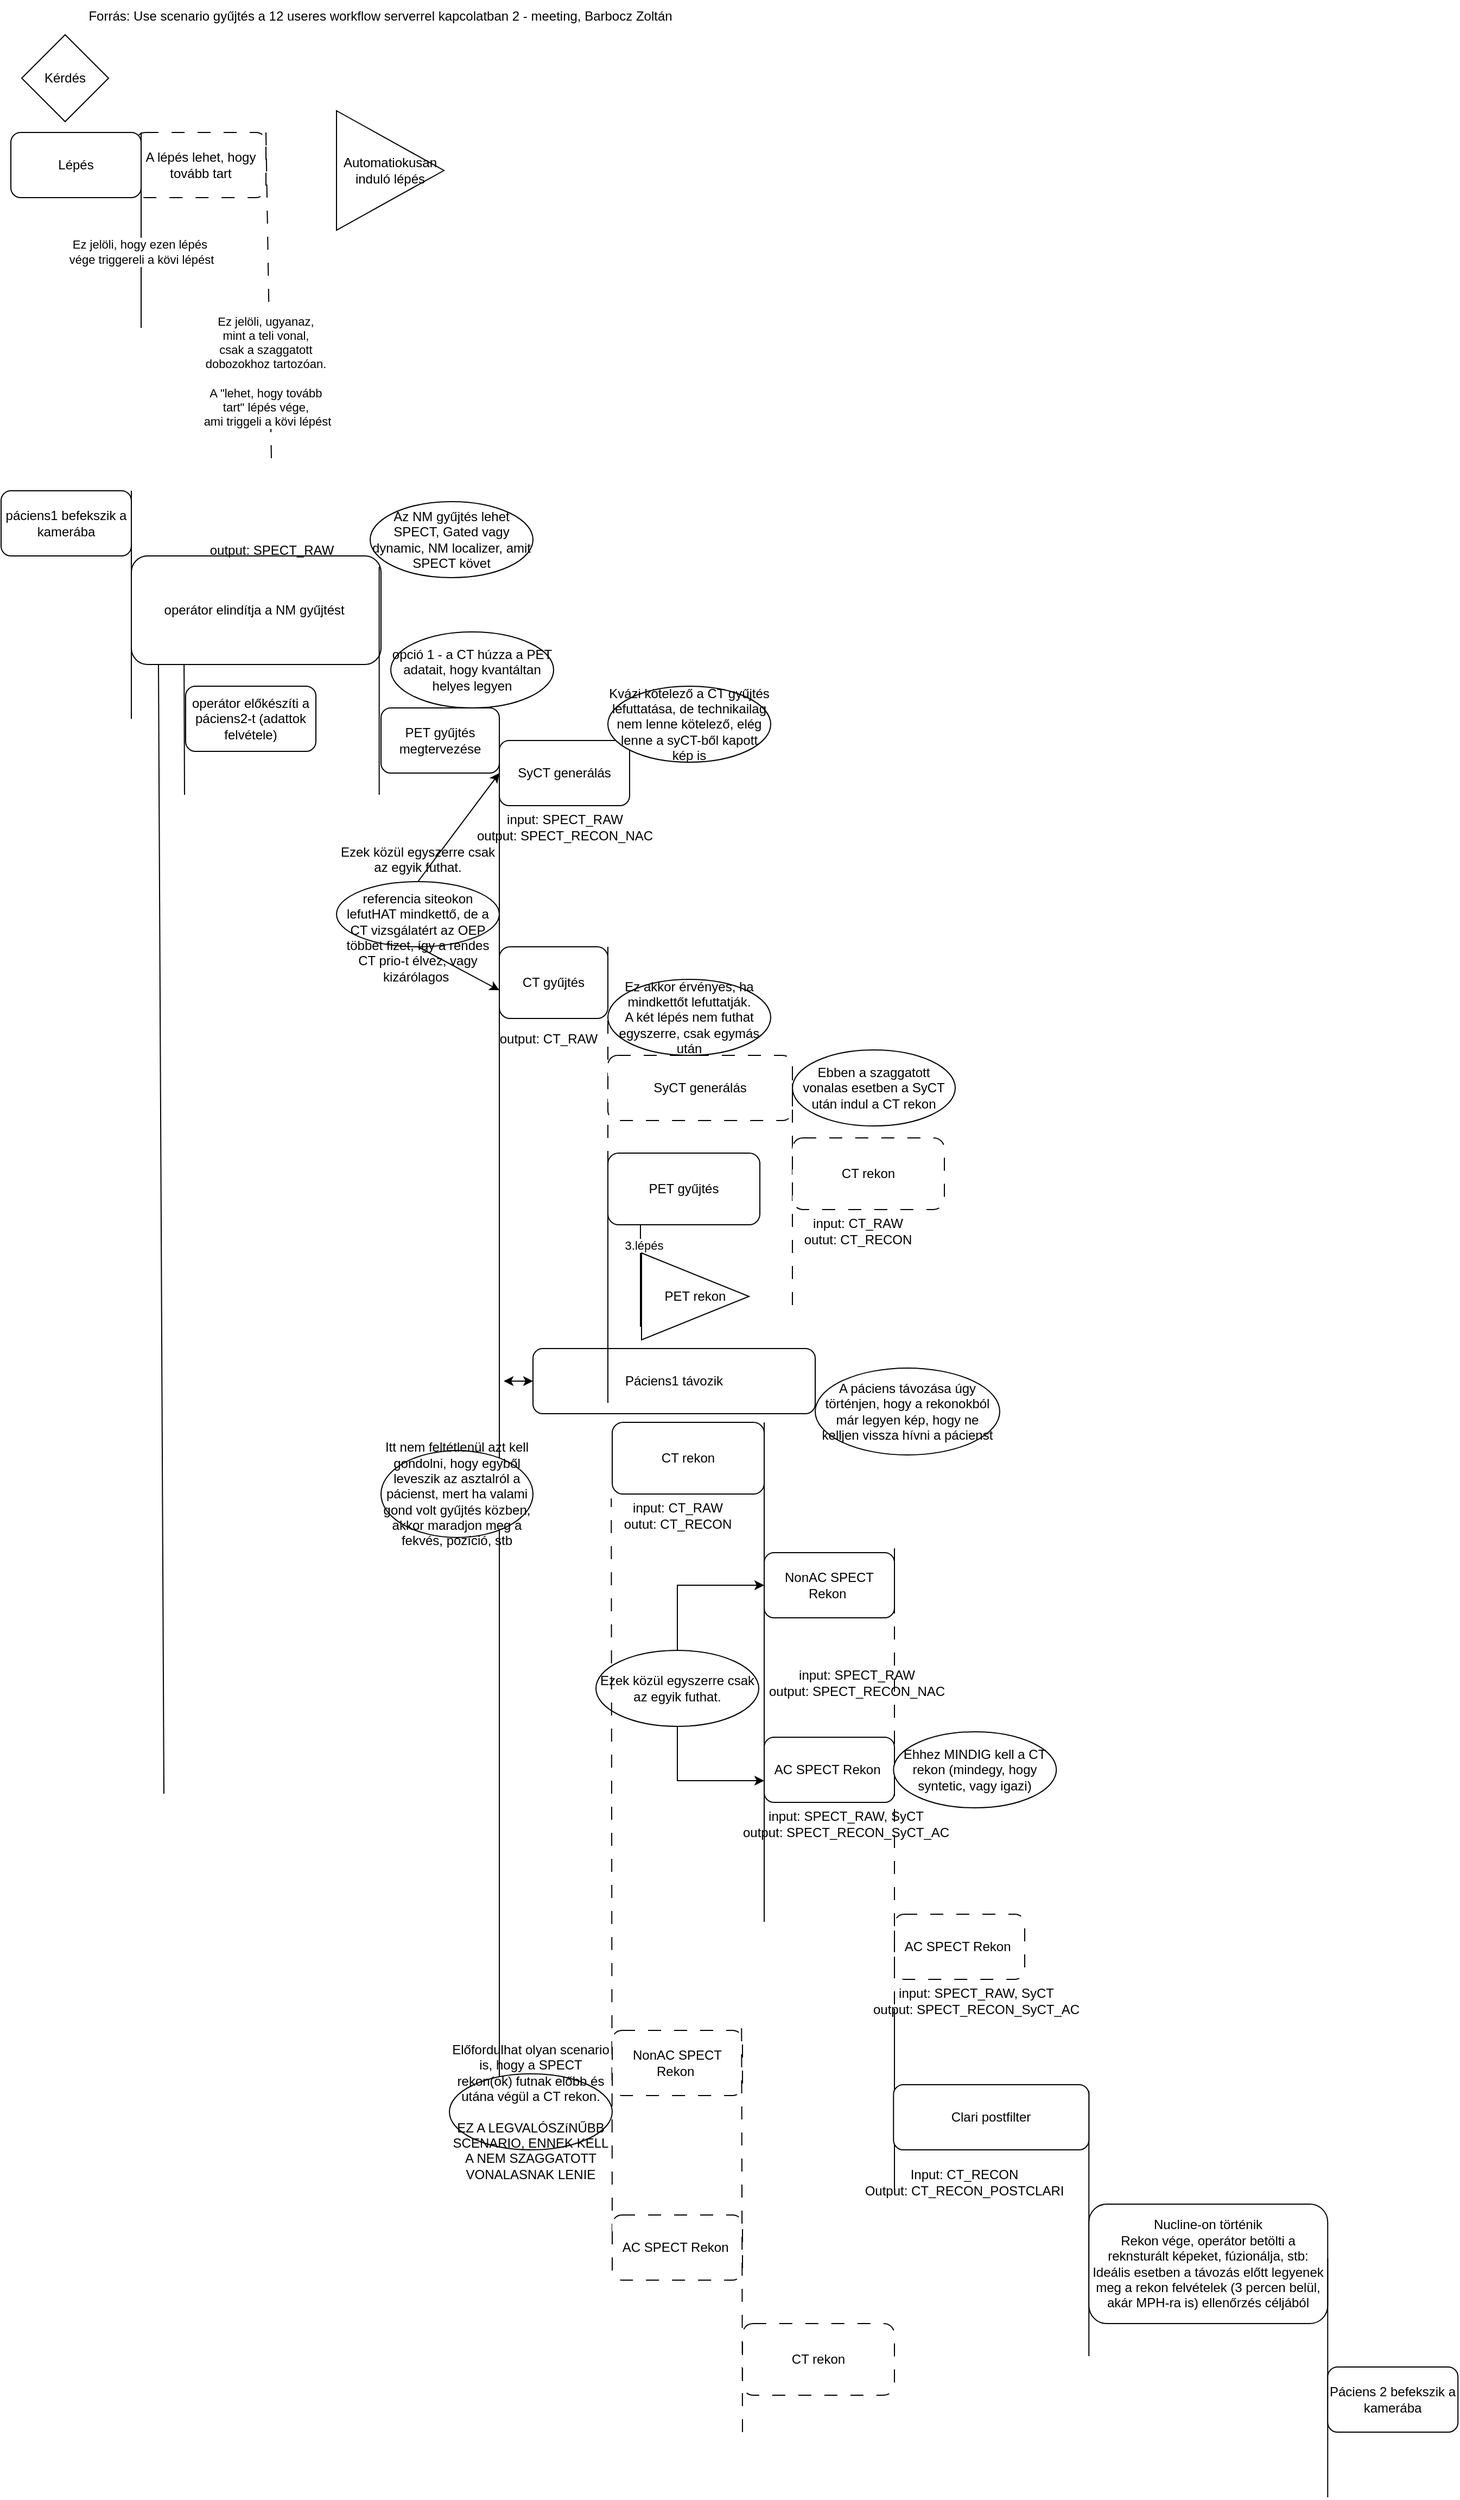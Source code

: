 <mxfile version="24.5.3" type="device">
  <diagram id="C5RBs43oDa-KdzZeNtuy" name="Page-1">
    <mxGraphModel dx="794" dy="557" grid="1" gridSize="10" guides="1" tooltips="1" connect="1" arrows="1" fold="1" page="1" pageScale="1" pageWidth="827" pageHeight="1169" math="0" shadow="0">
      <root>
        <mxCell id="WIyWlLk6GJQsqaUBKTNV-0" />
        <mxCell id="WIyWlLk6GJQsqaUBKTNV-1" parent="WIyWlLk6GJQsqaUBKTNV-0" />
        <mxCell id="4u8rab5G1xCbnbCbQwhH-65" value="&lt;div&gt;PET gyűjtés megtervezése&lt;/div&gt;" style="rounded=1;whiteSpace=wrap;html=1;" parent="WIyWlLk6GJQsqaUBKTNV-1" vertex="1">
          <mxGeometry x="361" y="670" width="109" height="60" as="geometry" />
        </mxCell>
        <mxCell id="4u8rab5G1xCbnbCbQwhH-0" value="A lépés lehet, hogy tovább tart" style="rounded=1;whiteSpace=wrap;html=1;dashed=1;dashPattern=12 12;" parent="WIyWlLk6GJQsqaUBKTNV-1" vertex="1">
          <mxGeometry x="135" y="140" width="120" height="60" as="geometry" />
        </mxCell>
        <mxCell id="4u8rab5G1xCbnbCbQwhH-1" value="Kérdés" style="rhombus;whiteSpace=wrap;html=1;" parent="WIyWlLk6GJQsqaUBKTNV-1" vertex="1">
          <mxGeometry x="30" y="50" width="80" height="80" as="geometry" />
        </mxCell>
        <mxCell id="4u8rab5G1xCbnbCbQwhH-2" value="Lépés" style="rounded=1;whiteSpace=wrap;html=1;" parent="WIyWlLk6GJQsqaUBKTNV-1" vertex="1">
          <mxGeometry x="20" y="140" width="120" height="60" as="geometry" />
        </mxCell>
        <mxCell id="4u8rab5G1xCbnbCbQwhH-3" value="" style="endArrow=none;html=1;rounded=0;entryX=1;entryY=0;entryDx=0;entryDy=0;" parent="WIyWlLk6GJQsqaUBKTNV-1" target="4u8rab5G1xCbnbCbQwhH-2" edge="1">
          <mxGeometry width="50" height="50" relative="1" as="geometry">
            <mxPoint x="140" y="320" as="sourcePoint" />
            <mxPoint x="140" y="250" as="targetPoint" />
          </mxGeometry>
        </mxCell>
        <mxCell id="4u8rab5G1xCbnbCbQwhH-4" value="Ez jelöli, hogy ezen lépés&amp;nbsp;&lt;div&gt;vége triggereli a kövi lépést&lt;/div&gt;" style="edgeLabel;html=1;align=center;verticalAlign=middle;resizable=0;points=[];" parent="4u8rab5G1xCbnbCbQwhH-3" vertex="1" connectable="0">
          <mxGeometry y="-3" relative="1" as="geometry">
            <mxPoint x="-3" y="20" as="offset" />
          </mxGeometry>
        </mxCell>
        <mxCell id="4u8rab5G1xCbnbCbQwhH-5" value="" style="endArrow=none;html=1;rounded=0;dashed=1;dashPattern=12 12;" parent="WIyWlLk6GJQsqaUBKTNV-1" edge="1">
          <mxGeometry width="50" height="50" relative="1" as="geometry">
            <mxPoint x="260" y="440" as="sourcePoint" />
            <mxPoint x="255" y="140" as="targetPoint" />
          </mxGeometry>
        </mxCell>
        <mxCell id="4u8rab5G1xCbnbCbQwhH-6" value="Ez jelöli, ugyanaz,&amp;nbsp;&lt;div&gt;mint a teli vonal,&amp;nbsp;&lt;div&gt;csak a szaggatott&amp;nbsp;&lt;/div&gt;&lt;div&gt;dobozokhoz tartozóan.&amp;nbsp;&lt;/div&gt;&lt;div&gt;&lt;br&gt;&lt;/div&gt;&lt;div&gt;A &quot;lehet, hogy tovább&amp;nbsp;&lt;/div&gt;&lt;div&gt;tart&quot; lépés vége,&amp;nbsp;&lt;/div&gt;&lt;div&gt;ami triggeli a kövi lépést&lt;/div&gt;&lt;/div&gt;" style="edgeLabel;html=1;align=center;verticalAlign=middle;resizable=0;points=[];" parent="4u8rab5G1xCbnbCbQwhH-5" vertex="1" connectable="0">
          <mxGeometry y="-3" relative="1" as="geometry">
            <mxPoint x="-5" y="70" as="offset" />
          </mxGeometry>
        </mxCell>
        <mxCell id="4u8rab5G1xCbnbCbQwhH-7" value="Forrás:&amp;nbsp;Use scenario gyűjtés a 12 useres workflow serverrel kapcolatban 2 - meeting, Barbocz Zoltán" style="text;html=1;align=center;verticalAlign=middle;resizable=0;points=[];autosize=1;strokeColor=none;fillColor=none;" parent="WIyWlLk6GJQsqaUBKTNV-1" vertex="1">
          <mxGeometry x="80" y="18" width="560" height="30" as="geometry" />
        </mxCell>
        <mxCell id="4u8rab5G1xCbnbCbQwhH-8" value="páciens1 befekszik a kamerába" style="rounded=1;whiteSpace=wrap;html=1;" parent="WIyWlLk6GJQsqaUBKTNV-1" vertex="1">
          <mxGeometry x="11" y="470" width="120" height="60" as="geometry" />
        </mxCell>
        <mxCell id="4u8rab5G1xCbnbCbQwhH-9" value="" style="endArrow=none;html=1;rounded=0;entryX=1;entryY=0;entryDx=0;entryDy=0;" parent="WIyWlLk6GJQsqaUBKTNV-1" target="4u8rab5G1xCbnbCbQwhH-8" edge="1">
          <mxGeometry width="50" height="50" relative="1" as="geometry">
            <mxPoint x="131" y="680" as="sourcePoint" />
            <mxPoint x="401" y="640" as="targetPoint" />
          </mxGeometry>
        </mxCell>
        <mxCell id="4u8rab5G1xCbnbCbQwhH-10" value="&lt;div&gt;operátor elindítja a&amp;nbsp;NM &lt;span style=&quot;background-color: initial;&quot;&gt;gyűjtést&amp;nbsp;&lt;/span&gt;&lt;/div&gt;" style="rounded=1;whiteSpace=wrap;html=1;" parent="WIyWlLk6GJQsqaUBKTNV-1" vertex="1">
          <mxGeometry x="131" y="530" width="230" height="100" as="geometry" />
        </mxCell>
        <mxCell id="4u8rab5G1xCbnbCbQwhH-11" value="&lt;div&gt;operátor előkészíti a páciens2-t (adattok felvétele)&lt;/div&gt;" style="rounded=1;whiteSpace=wrap;html=1;" parent="WIyWlLk6GJQsqaUBKTNV-1" vertex="1">
          <mxGeometry x="181" y="650" width="120" height="60" as="geometry" />
        </mxCell>
        <mxCell id="4u8rab5G1xCbnbCbQwhH-12" value="" style="endArrow=none;html=1;rounded=0;" parent="WIyWlLk6GJQsqaUBKTNV-1" edge="1">
          <mxGeometry width="50" height="50" relative="1" as="geometry">
            <mxPoint x="180" y="750" as="sourcePoint" />
            <mxPoint x="179.57" y="630" as="targetPoint" />
          </mxGeometry>
        </mxCell>
        <mxCell id="4u8rab5G1xCbnbCbQwhH-13" style="edgeStyle=orthogonalEdgeStyle;rounded=0;orthogonalLoop=1;jettySize=auto;html=1;exitX=0;exitY=0.5;exitDx=0;exitDy=0;startArrow=classic;startFill=1;" parent="WIyWlLk6GJQsqaUBKTNV-1" source="4u8rab5G1xCbnbCbQwhH-14" edge="1">
          <mxGeometry relative="1" as="geometry">
            <mxPoint x="474.0" y="1290.286" as="targetPoint" />
          </mxGeometry>
        </mxCell>
        <mxCell id="4u8rab5G1xCbnbCbQwhH-14" value="Páciens1 távozik" style="rounded=1;whiteSpace=wrap;html=1;" parent="WIyWlLk6GJQsqaUBKTNV-1" vertex="1">
          <mxGeometry x="501" y="1260" width="260" height="60" as="geometry" />
        </mxCell>
        <mxCell id="4u8rab5G1xCbnbCbQwhH-15" value="NonAC SPECT Rekon&amp;nbsp;" style="rounded=1;whiteSpace=wrap;html=1;" parent="WIyWlLk6GJQsqaUBKTNV-1" vertex="1">
          <mxGeometry x="714" y="1448" width="120" height="60" as="geometry" />
        </mxCell>
        <mxCell id="4u8rab5G1xCbnbCbQwhH-16" value="" style="endArrow=none;html=1;rounded=0;entryX=1;entryY=0;entryDx=0;entryDy=0;" parent="WIyWlLk6GJQsqaUBKTNV-1" edge="1">
          <mxGeometry width="50" height="50" relative="1" as="geometry">
            <mxPoint x="1013.13" y="2188" as="sourcePoint" />
            <mxPoint x="1013.13" y="1944" as="targetPoint" />
          </mxGeometry>
        </mxCell>
        <mxCell id="4u8rab5G1xCbnbCbQwhH-17" value="&lt;div&gt;Nucline-on történik&lt;/div&gt;Rekon vége, operátor betölti a reknsturált képeket, fúzionálja, stb: Ideális esetben a távozás előtt legyenek meg a rekon felvételek (3 percen belül, akár MPH-ra is) ellenőrzés céljából" style="rounded=1;whiteSpace=wrap;html=1;" parent="WIyWlLk6GJQsqaUBKTNV-1" vertex="1">
          <mxGeometry x="1013.13" y="2048" width="220" height="110" as="geometry" />
        </mxCell>
        <mxCell id="4u8rab5G1xCbnbCbQwhH-18" value="" style="endArrow=none;html=1;rounded=0;entryX=1;entryY=0;entryDx=0;entryDy=0;" parent="WIyWlLk6GJQsqaUBKTNV-1" edge="1">
          <mxGeometry width="50" height="50" relative="1" as="geometry">
            <mxPoint x="1233.13" y="2318" as="sourcePoint" />
            <mxPoint x="1233.13" y="2098" as="targetPoint" />
          </mxGeometry>
        </mxCell>
        <mxCell id="4u8rab5G1xCbnbCbQwhH-19" value="&lt;div&gt;Páciens 2 befekszik a kamerába&lt;/div&gt;" style="rounded=1;whiteSpace=wrap;html=1;" parent="WIyWlLk6GJQsqaUBKTNV-1" vertex="1">
          <mxGeometry x="1233.13" y="2198" width="120" height="60" as="geometry" />
        </mxCell>
        <mxCell id="4u8rab5G1xCbnbCbQwhH-20" value="output: SPECT_RAW" style="text;html=1;align=center;verticalAlign=middle;resizable=0;points=[];autosize=1;strokeColor=none;fillColor=none;" parent="WIyWlLk6GJQsqaUBKTNV-1" vertex="1">
          <mxGeometry x="190" y="510" width="140" height="30" as="geometry" />
        </mxCell>
        <mxCell id="4u8rab5G1xCbnbCbQwhH-21" value="&lt;div&gt;&lt;div&gt;input: SPECT_RAW&lt;/div&gt;&lt;div&gt;output: SPECT_RECON_NAC&lt;/div&gt;&lt;/div&gt;" style="text;html=1;align=center;verticalAlign=middle;resizable=0;points=[];autosize=1;strokeColor=none;fillColor=none;" parent="WIyWlLk6GJQsqaUBKTNV-1" vertex="1">
          <mxGeometry x="704" y="1548" width="190" height="40" as="geometry" />
        </mxCell>
        <mxCell id="4u8rab5G1xCbnbCbQwhH-22" value="CT gyűjtés" style="rounded=1;whiteSpace=wrap;html=1;" parent="WIyWlLk6GJQsqaUBKTNV-1" vertex="1">
          <mxGeometry x="470" y="890" width="100" height="66" as="geometry" />
        </mxCell>
        <mxCell id="4u8rab5G1xCbnbCbQwhH-23" value="&lt;div&gt;output: CT_RAW&lt;/div&gt;" style="text;html=1;align=center;verticalAlign=middle;resizable=0;points=[];autosize=1;strokeColor=none;fillColor=none;" parent="WIyWlLk6GJQsqaUBKTNV-1" vertex="1">
          <mxGeometry x="460" y="960" width="110" height="30" as="geometry" />
        </mxCell>
        <mxCell id="4u8rab5G1xCbnbCbQwhH-24" value="" style="endArrow=none;html=1;rounded=0;entryX=1;entryY=0;entryDx=0;entryDy=0;" parent="WIyWlLk6GJQsqaUBKTNV-1" edge="1">
          <mxGeometry width="50" height="50" relative="1" as="geometry">
            <mxPoint x="570" y="1310" as="sourcePoint" />
            <mxPoint x="570" y="1090" as="targetPoint" />
          </mxGeometry>
        </mxCell>
        <mxCell id="4u8rab5G1xCbnbCbQwhH-25" value="CT rekon" style="rounded=1;whiteSpace=wrap;html=1;" parent="WIyWlLk6GJQsqaUBKTNV-1" vertex="1">
          <mxGeometry x="574" y="1328" width="140" height="66" as="geometry" />
        </mxCell>
        <mxCell id="4u8rab5G1xCbnbCbQwhH-26" value="&lt;div&gt;input: CT_RAW&lt;/div&gt;&lt;div&gt;outut: CT_RECON&lt;/div&gt;" style="text;html=1;align=center;verticalAlign=middle;resizable=0;points=[];autosize=1;strokeColor=none;fillColor=none;" parent="WIyWlLk6GJQsqaUBKTNV-1" vertex="1">
          <mxGeometry x="574" y="1394" width="120" height="40" as="geometry" />
        </mxCell>
        <mxCell id="4u8rab5G1xCbnbCbQwhH-27" value="" style="endArrow=none;html=1;rounded=0;entryX=1;entryY=0;entryDx=0;entryDy=0;" parent="WIyWlLk6GJQsqaUBKTNV-1" edge="1">
          <mxGeometry width="50" height="50" relative="1" as="geometry">
            <mxPoint x="834" y="2038" as="sourcePoint" />
            <mxPoint x="834" y="1868" as="targetPoint" />
          </mxGeometry>
        </mxCell>
        <mxCell id="4u8rab5G1xCbnbCbQwhH-28" value="&lt;div&gt;Clari postfilter&lt;/div&gt;" style="rounded=1;whiteSpace=wrap;html=1;" parent="WIyWlLk6GJQsqaUBKTNV-1" vertex="1">
          <mxGeometry x="833.13" y="1938" width="180" height="60" as="geometry" />
        </mxCell>
        <mxCell id="4u8rab5G1xCbnbCbQwhH-29" value="&lt;div&gt;Input: CT_RECON&lt;/div&gt;&lt;div&gt;Output: CT_RECON_POSTCLARI&lt;/div&gt;" style="text;html=1;align=center;verticalAlign=middle;resizable=0;points=[];autosize=1;strokeColor=none;fillColor=none;" parent="WIyWlLk6GJQsqaUBKTNV-1" vertex="1">
          <mxGeometry x="793.13" y="2008" width="210" height="40" as="geometry" />
        </mxCell>
        <mxCell id="4u8rab5G1xCbnbCbQwhH-30" value="" style="endArrow=none;html=1;rounded=0;entryX=1;entryY=0.25;entryDx=0;entryDy=0;" parent="WIyWlLk6GJQsqaUBKTNV-1" target="4u8rab5G1xCbnbCbQwhH-65" edge="1">
          <mxGeometry width="50" height="50" relative="1" as="geometry">
            <mxPoint x="470" y="1936.667" as="sourcePoint" />
            <mxPoint x="469" y="540" as="targetPoint" />
          </mxGeometry>
        </mxCell>
        <mxCell id="4u8rab5G1xCbnbCbQwhH-31" value="SyCT generálás" style="rounded=1;whiteSpace=wrap;html=1;" parent="WIyWlLk6GJQsqaUBKTNV-1" vertex="1">
          <mxGeometry x="470" y="700" width="120" height="60" as="geometry" />
        </mxCell>
        <mxCell id="4u8rab5G1xCbnbCbQwhH-32" value="&lt;div&gt;input: SPECT_RAW&lt;/div&gt;&lt;div&gt;output: SPECT_RECON_NAC&lt;/div&gt;" style="text;html=1;align=center;verticalAlign=middle;resizable=0;points=[];autosize=1;strokeColor=none;fillColor=none;" parent="WIyWlLk6GJQsqaUBKTNV-1" vertex="1">
          <mxGeometry x="435" y="760" width="190" height="40" as="geometry" />
        </mxCell>
        <mxCell id="4u8rab5G1xCbnbCbQwhH-33" value="AC SPECT Rekon&amp;nbsp;" style="rounded=1;whiteSpace=wrap;html=1;" parent="WIyWlLk6GJQsqaUBKTNV-1" vertex="1">
          <mxGeometry x="714" y="1618" width="120" height="60" as="geometry" />
        </mxCell>
        <mxCell id="4u8rab5G1xCbnbCbQwhH-34" value="&lt;div&gt;&lt;div&gt;input: SPECT_RAW, SyCT&lt;/div&gt;&lt;div&gt;output: SPECT_RECON_SyCT_AC&lt;/div&gt;&lt;/div&gt;" style="text;html=1;align=center;verticalAlign=middle;resizable=0;points=[];autosize=1;strokeColor=none;fillColor=none;" parent="WIyWlLk6GJQsqaUBKTNV-1" vertex="1">
          <mxGeometry x="684" y="1678" width="210" height="40" as="geometry" />
        </mxCell>
        <mxCell id="4u8rab5G1xCbnbCbQwhH-35" value="" style="endArrow=none;html=1;rounded=0;" parent="WIyWlLk6GJQsqaUBKTNV-1" edge="1">
          <mxGeometry width="50" height="50" relative="1" as="geometry">
            <mxPoint x="161" y="1670" as="sourcePoint" />
            <mxPoint x="156" y="630" as="targetPoint" />
          </mxGeometry>
        </mxCell>
        <mxCell id="4u8rab5G1xCbnbCbQwhH-36" value="Kvázi kötelező a CT gyűjtés lefuttatása, de technikailag nem lenne kötelező, elég lenne a syCT-ből kapott kép is" style="ellipse;whiteSpace=wrap;html=1;" parent="WIyWlLk6GJQsqaUBKTNV-1" vertex="1">
          <mxGeometry x="570" y="650" width="150" height="70" as="geometry" />
        </mxCell>
        <mxCell id="4u8rab5G1xCbnbCbQwhH-37" value="Ezek közül egyszerre csak az egyik futhat.&lt;div&gt;&lt;br&gt;&lt;div&gt;referencia siteokon lefutHAT mindkettő, de a CT vizsgálatért az OEP többet fizet, így a rendes CT prio-t élvez, vagy kizárólagos&amp;nbsp;&lt;/div&gt;&lt;/div&gt;" style="ellipse;whiteSpace=wrap;html=1;" parent="WIyWlLk6GJQsqaUBKTNV-1" vertex="1">
          <mxGeometry x="320" y="830" width="150" height="60" as="geometry" />
        </mxCell>
        <mxCell id="4u8rab5G1xCbnbCbQwhH-38" value="" style="edgeStyle=none;orthogonalLoop=1;jettySize=auto;html=1;rounded=0;exitX=0.5;exitY=0;exitDx=0;exitDy=0;entryX=0;entryY=0.5;entryDx=0;entryDy=0;" parent="WIyWlLk6GJQsqaUBKTNV-1" source="4u8rab5G1xCbnbCbQwhH-37" target="4u8rab5G1xCbnbCbQwhH-31" edge="1">
          <mxGeometry width="100" relative="1" as="geometry">
            <mxPoint x="330" y="800" as="sourcePoint" />
            <mxPoint x="430" y="800" as="targetPoint" />
            <Array as="points" />
          </mxGeometry>
        </mxCell>
        <mxCell id="4u8rab5G1xCbnbCbQwhH-39" value="" style="edgeStyle=none;orthogonalLoop=1;jettySize=auto;html=1;rounded=0;exitX=0.5;exitY=1;exitDx=0;exitDy=0;" parent="WIyWlLk6GJQsqaUBKTNV-1" source="4u8rab5G1xCbnbCbQwhH-37" edge="1">
          <mxGeometry width="100" relative="1" as="geometry">
            <mxPoint x="320" y="950" as="sourcePoint" />
            <mxPoint x="470" y="930" as="targetPoint" />
            <Array as="points" />
          </mxGeometry>
        </mxCell>
        <mxCell id="4u8rab5G1xCbnbCbQwhH-40" value="" style="endArrow=none;html=1;rounded=0;dashed=1;dashPattern=12 12;" parent="WIyWlLk6GJQsqaUBKTNV-1" edge="1">
          <mxGeometry width="50" height="50" relative="1" as="geometry">
            <mxPoint x="570" y="1090" as="sourcePoint" />
            <mxPoint x="570" y="890" as="targetPoint" />
          </mxGeometry>
        </mxCell>
        <mxCell id="4u8rab5G1xCbnbCbQwhH-41" value="SyCT generálás" style="rounded=1;whiteSpace=wrap;html=1;dashed=1;dashPattern=12 12;" parent="WIyWlLk6GJQsqaUBKTNV-1" vertex="1">
          <mxGeometry x="570" y="990" width="170" height="60" as="geometry" />
        </mxCell>
        <mxCell id="4u8rab5G1xCbnbCbQwhH-42" value="Ez akkor érvényes, ha mindkettőt lefuttatják.&lt;div&gt;A két lépés nem futhat egyszerre, csak egymás után&lt;/div&gt;" style="ellipse;whiteSpace=wrap;html=1;" parent="WIyWlLk6GJQsqaUBKTNV-1" vertex="1">
          <mxGeometry x="570" y="920" width="150" height="70" as="geometry" />
        </mxCell>
        <mxCell id="4u8rab5G1xCbnbCbQwhH-43" value="" style="endArrow=none;html=1;rounded=0;entryX=1;entryY=0;entryDx=0;entryDy=0;dashed=1;dashPattern=12 12;" parent="WIyWlLk6GJQsqaUBKTNV-1" edge="1">
          <mxGeometry width="50" height="50" relative="1" as="geometry">
            <mxPoint x="740" y="1220" as="sourcePoint" />
            <mxPoint x="740" y="1000" as="targetPoint" />
          </mxGeometry>
        </mxCell>
        <mxCell id="4u8rab5G1xCbnbCbQwhH-44" value="CT rekon" style="rounded=1;whiteSpace=wrap;html=1;dashed=1;dashPattern=12 12;" parent="WIyWlLk6GJQsqaUBKTNV-1" vertex="1">
          <mxGeometry x="740" y="1066" width="140" height="66" as="geometry" />
        </mxCell>
        <mxCell id="4u8rab5G1xCbnbCbQwhH-45" value="&lt;div&gt;input: CT_RAW&lt;/div&gt;&lt;div&gt;outut: CT_RECON&lt;/div&gt;" style="text;html=1;align=center;verticalAlign=middle;resizable=0;points=[];autosize=1;strokeColor=none;fillColor=none;" parent="WIyWlLk6GJQsqaUBKTNV-1" vertex="1">
          <mxGeometry x="740" y="1132" width="120" height="40" as="geometry" />
        </mxCell>
        <mxCell id="4u8rab5G1xCbnbCbQwhH-46" value="Ebben a szaggatott vonalas esetben a SyCT után indul a CT rekon" style="ellipse;whiteSpace=wrap;html=1;" parent="WIyWlLk6GJQsqaUBKTNV-1" vertex="1">
          <mxGeometry x="740" y="985" width="150" height="70" as="geometry" />
        </mxCell>
        <mxCell id="4u8rab5G1xCbnbCbQwhH-47" value="" style="endArrow=none;html=1;rounded=0;entryX=1;entryY=0;entryDx=0;entryDy=0;" parent="WIyWlLk6GJQsqaUBKTNV-1" edge="1">
          <mxGeometry width="50" height="50" relative="1" as="geometry">
            <mxPoint x="714" y="1788" as="sourcePoint" />
            <mxPoint x="714" y="1328" as="targetPoint" />
          </mxGeometry>
        </mxCell>
        <mxCell id="4u8rab5G1xCbnbCbQwhH-48" style="edgeStyle=orthogonalEdgeStyle;rounded=0;orthogonalLoop=1;jettySize=auto;html=1;" parent="WIyWlLk6GJQsqaUBKTNV-1" source="4u8rab5G1xCbnbCbQwhH-50" edge="1">
          <mxGeometry relative="1" as="geometry">
            <mxPoint x="714" y="1478" as="targetPoint" />
            <Array as="points">
              <mxPoint x="634" y="1478" />
            </Array>
          </mxGeometry>
        </mxCell>
        <mxCell id="4u8rab5G1xCbnbCbQwhH-49" style="edgeStyle=orthogonalEdgeStyle;rounded=0;orthogonalLoop=1;jettySize=auto;html=1;" parent="WIyWlLk6GJQsqaUBKTNV-1" source="4u8rab5G1xCbnbCbQwhH-50" edge="1">
          <mxGeometry relative="1" as="geometry">
            <mxPoint x="714" y="1658" as="targetPoint" />
            <Array as="points">
              <mxPoint x="634" y="1658" />
            </Array>
          </mxGeometry>
        </mxCell>
        <mxCell id="4u8rab5G1xCbnbCbQwhH-50" value="Ezek közül egyszerre csak az egyik futhat." style="ellipse;whiteSpace=wrap;html=1;" parent="WIyWlLk6GJQsqaUBKTNV-1" vertex="1">
          <mxGeometry x="559" y="1538" width="150" height="70" as="geometry" />
        </mxCell>
        <mxCell id="4u8rab5G1xCbnbCbQwhH-51" value="AC SPECT Rekon&amp;nbsp;" style="rounded=1;whiteSpace=wrap;html=1;dashed=1;dashPattern=12 12;" parent="WIyWlLk6GJQsqaUBKTNV-1" vertex="1">
          <mxGeometry x="834" y="1781" width="120" height="60" as="geometry" />
        </mxCell>
        <mxCell id="4u8rab5G1xCbnbCbQwhH-52" value="&lt;div&gt;&lt;div&gt;input: SPECT_RAW, SyCT&lt;/div&gt;&lt;div&gt;output: SPECT_RECON_SyCT_AC&lt;/div&gt;&lt;/div&gt;" style="text;html=1;align=center;verticalAlign=middle;resizable=0;points=[];autosize=1;strokeColor=none;fillColor=none;" parent="WIyWlLk6GJQsqaUBKTNV-1" vertex="1">
          <mxGeometry x="804" y="1841" width="210" height="40" as="geometry" />
        </mxCell>
        <mxCell id="4u8rab5G1xCbnbCbQwhH-53" value="" style="endArrow=none;html=1;rounded=0;entryX=1;entryY=0;entryDx=0;entryDy=0;dashed=1;dashPattern=12 12;" parent="WIyWlLk6GJQsqaUBKTNV-1" edge="1">
          <mxGeometry width="50" height="50" relative="1" as="geometry">
            <mxPoint x="834" y="1888" as="sourcePoint" />
            <mxPoint x="834" y="1438" as="targetPoint" />
          </mxGeometry>
        </mxCell>
        <mxCell id="4u8rab5G1xCbnbCbQwhH-54" value="Előfordulhat olyan scenario is, hogy a SPECT rekon(ok) futnak előbb és utána végül a CT rekon.&lt;div&gt;&lt;br&gt;&lt;/div&gt;&lt;div&gt;EZ A LEGVALÓSZíNŰBB SCENARIO, ENNEK KELL A NEM SZAGGATOTT VONALASNAK LENIE&lt;/div&gt;" style="ellipse;whiteSpace=wrap;html=1;" parent="WIyWlLk6GJQsqaUBKTNV-1" vertex="1">
          <mxGeometry x="424" y="1928" width="150" height="70" as="geometry" />
        </mxCell>
        <mxCell id="4u8rab5G1xCbnbCbQwhH-55" value="" style="endArrow=none;html=1;rounded=0;entryX=1;entryY=0;entryDx=0;entryDy=0;dashed=1;dashPattern=12 12;" parent="WIyWlLk6GJQsqaUBKTNV-1" edge="1">
          <mxGeometry width="50" height="50" relative="1" as="geometry">
            <mxPoint x="574" y="2078" as="sourcePoint" />
            <mxPoint x="573.13" y="1398" as="targetPoint" />
          </mxGeometry>
        </mxCell>
        <mxCell id="4u8rab5G1xCbnbCbQwhH-56" value="NonAC SPECT Rekon&amp;nbsp;" style="rounded=1;whiteSpace=wrap;html=1;dashed=1;dashPattern=12 12;" parent="WIyWlLk6GJQsqaUBKTNV-1" vertex="1">
          <mxGeometry x="574" y="1888" width="120" height="60" as="geometry" />
        </mxCell>
        <mxCell id="4u8rab5G1xCbnbCbQwhH-57" value="AC SPECT Rekon&amp;nbsp;" style="rounded=1;whiteSpace=wrap;html=1;dashed=1;dashPattern=12 12;" parent="WIyWlLk6GJQsqaUBKTNV-1" vertex="1">
          <mxGeometry x="574" y="2058" width="120" height="60" as="geometry" />
        </mxCell>
        <mxCell id="4u8rab5G1xCbnbCbQwhH-58" value="" style="endArrow=none;html=1;rounded=0;entryX=1;entryY=0;entryDx=0;entryDy=0;dashed=1;dashPattern=12 12;" parent="WIyWlLk6GJQsqaUBKTNV-1" edge="1">
          <mxGeometry width="50" height="50" relative="1" as="geometry">
            <mxPoint x="694" y="2258" as="sourcePoint" />
            <mxPoint x="693.13" y="1878" as="targetPoint" />
          </mxGeometry>
        </mxCell>
        <mxCell id="4u8rab5G1xCbnbCbQwhH-59" value="CT rekon" style="rounded=1;whiteSpace=wrap;html=1;dashed=1;dashPattern=12 12;" parent="WIyWlLk6GJQsqaUBKTNV-1" vertex="1">
          <mxGeometry x="694" y="2158" width="140" height="66" as="geometry" />
        </mxCell>
        <mxCell id="4u8rab5G1xCbnbCbQwhH-60" value="A páciens távozása úgy történjen, hogy a rekonokból már legyen kép, hogy ne kelljen vissza hívni a pácienst" style="ellipse;whiteSpace=wrap;html=1;" parent="WIyWlLk6GJQsqaUBKTNV-1" vertex="1">
          <mxGeometry x="761" y="1278" width="170" height="80" as="geometry" />
        </mxCell>
        <mxCell id="4u8rab5G1xCbnbCbQwhH-61" value="Itt nem feltétlenül azt kell gondolni, hogy egyből leveszik az asztalról a pácienst, mert ha valami gond volt gyűjtés közben, akkor maradjon meg a fekvés, pozíció, stb" style="ellipse;whiteSpace=wrap;html=1;" parent="WIyWlLk6GJQsqaUBKTNV-1" vertex="1">
          <mxGeometry x="361" y="1354" width="140" height="80" as="geometry" />
        </mxCell>
        <mxCell id="4u8rab5G1xCbnbCbQwhH-62" value="Ehhez MINDIG kell a CT rekon (mindegy, hogy syntetic, vagy igazi)" style="ellipse;whiteSpace=wrap;html=1;" parent="WIyWlLk6GJQsqaUBKTNV-1" vertex="1">
          <mxGeometry x="833.13" y="1613" width="150" height="70" as="geometry" />
        </mxCell>
        <mxCell id="4u8rab5G1xCbnbCbQwhH-63" value="Az NM gyűjtés lehet SPECT, Gated vagy dynamic, NM localizer, amit SPECT követ" style="ellipse;whiteSpace=wrap;html=1;" parent="WIyWlLk6GJQsqaUBKTNV-1" vertex="1">
          <mxGeometry x="351" y="480" width="150" height="70" as="geometry" />
        </mxCell>
        <mxCell id="4u8rab5G1xCbnbCbQwhH-64" value="" style="endArrow=none;html=1;rounded=0;entryX=1;entryY=0;entryDx=0;entryDy=0;" parent="WIyWlLk6GJQsqaUBKTNV-1" edge="1">
          <mxGeometry width="50" height="50" relative="1" as="geometry">
            <mxPoint x="359.33" y="750" as="sourcePoint" />
            <mxPoint x="359.33" y="540" as="targetPoint" />
          </mxGeometry>
        </mxCell>
        <mxCell id="ZG5pXz5VgUuZvuVR2EHA-0" value="opció 1 - a CT húzza a PET adatait, hogy kvantáltan helyes legyen" style="ellipse;whiteSpace=wrap;html=1;" vertex="1" parent="WIyWlLk6GJQsqaUBKTNV-1">
          <mxGeometry x="370" y="600" width="150" height="70" as="geometry" />
        </mxCell>
        <mxCell id="ZG5pXz5VgUuZvuVR2EHA-1" value="PET gyűjtés" style="rounded=1;whiteSpace=wrap;html=1;" vertex="1" parent="WIyWlLk6GJQsqaUBKTNV-1">
          <mxGeometry x="570" y="1080" width="140" height="66" as="geometry" />
        </mxCell>
        <mxCell id="ZG5pXz5VgUuZvuVR2EHA-2" value="" style="endArrow=none;html=1;rounded=0;entryX=1;entryY=0;entryDx=0;entryDy=0;" edge="1" parent="WIyWlLk6GJQsqaUBKTNV-1">
          <mxGeometry width="50" height="50" relative="1" as="geometry">
            <mxPoint x="600" y="1240" as="sourcePoint" />
            <mxPoint x="600" y="1146" as="targetPoint" />
          </mxGeometry>
        </mxCell>
        <mxCell id="ZG5pXz5VgUuZvuVR2EHA-4" value="3.lépés" style="edgeLabel;html=1;align=center;verticalAlign=middle;resizable=0;points=[];" vertex="1" connectable="0" parent="ZG5pXz5VgUuZvuVR2EHA-2">
          <mxGeometry x="0.603" y="-3" relative="1" as="geometry">
            <mxPoint as="offset" />
          </mxGeometry>
        </mxCell>
        <mxCell id="ZG5pXz5VgUuZvuVR2EHA-5" value="PET rekon" style="triangle;whiteSpace=wrap;html=1;" vertex="1" parent="WIyWlLk6GJQsqaUBKTNV-1">
          <mxGeometry x="601" y="1172" width="99" height="80" as="geometry" />
        </mxCell>
        <mxCell id="ZG5pXz5VgUuZvuVR2EHA-7" value="Automatiokusan induló lépés" style="triangle;whiteSpace=wrap;html=1;" vertex="1" parent="WIyWlLk6GJQsqaUBKTNV-1">
          <mxGeometry x="320" y="120" width="99" height="110" as="geometry" />
        </mxCell>
      </root>
    </mxGraphModel>
  </diagram>
</mxfile>
